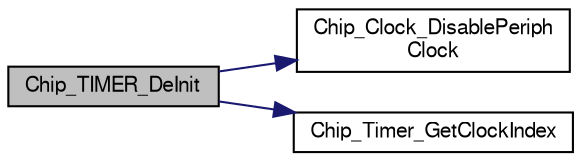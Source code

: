digraph "Chip_TIMER_DeInit"
{
  edge [fontname="FreeSans",fontsize="10",labelfontname="FreeSans",labelfontsize="10"];
  node [fontname="FreeSans",fontsize="10",shape=record];
  rankdir="LR";
  Node1 [label="Chip_TIMER_DeInit",height=0.2,width=0.4,color="black", fillcolor="grey75", style="filled", fontcolor="black"];
  Node1 -> Node2 [color="midnightblue",fontsize="10",style="solid"];
  Node2 [label="Chip_Clock_DisablePeriph\lClock",height=0.2,width=0.4,color="black", fillcolor="white", style="filled",URL="$group__CLOCK__17XX__40XX.html#ga1bcb3f29f3cfbe896517e7bb6ebeaf03",tooltip="Disables power and clocking for a peripheral. "];
  Node1 -> Node3 [color="midnightblue",fontsize="10",style="solid"];
  Node3 [label="Chip_Timer_GetClockIndex",height=0.2,width=0.4,color="black", fillcolor="white", style="filled",URL="$timer__17xx__40xx_8c.html#a25a7265a32091362db918d6446d3d995"];
}
